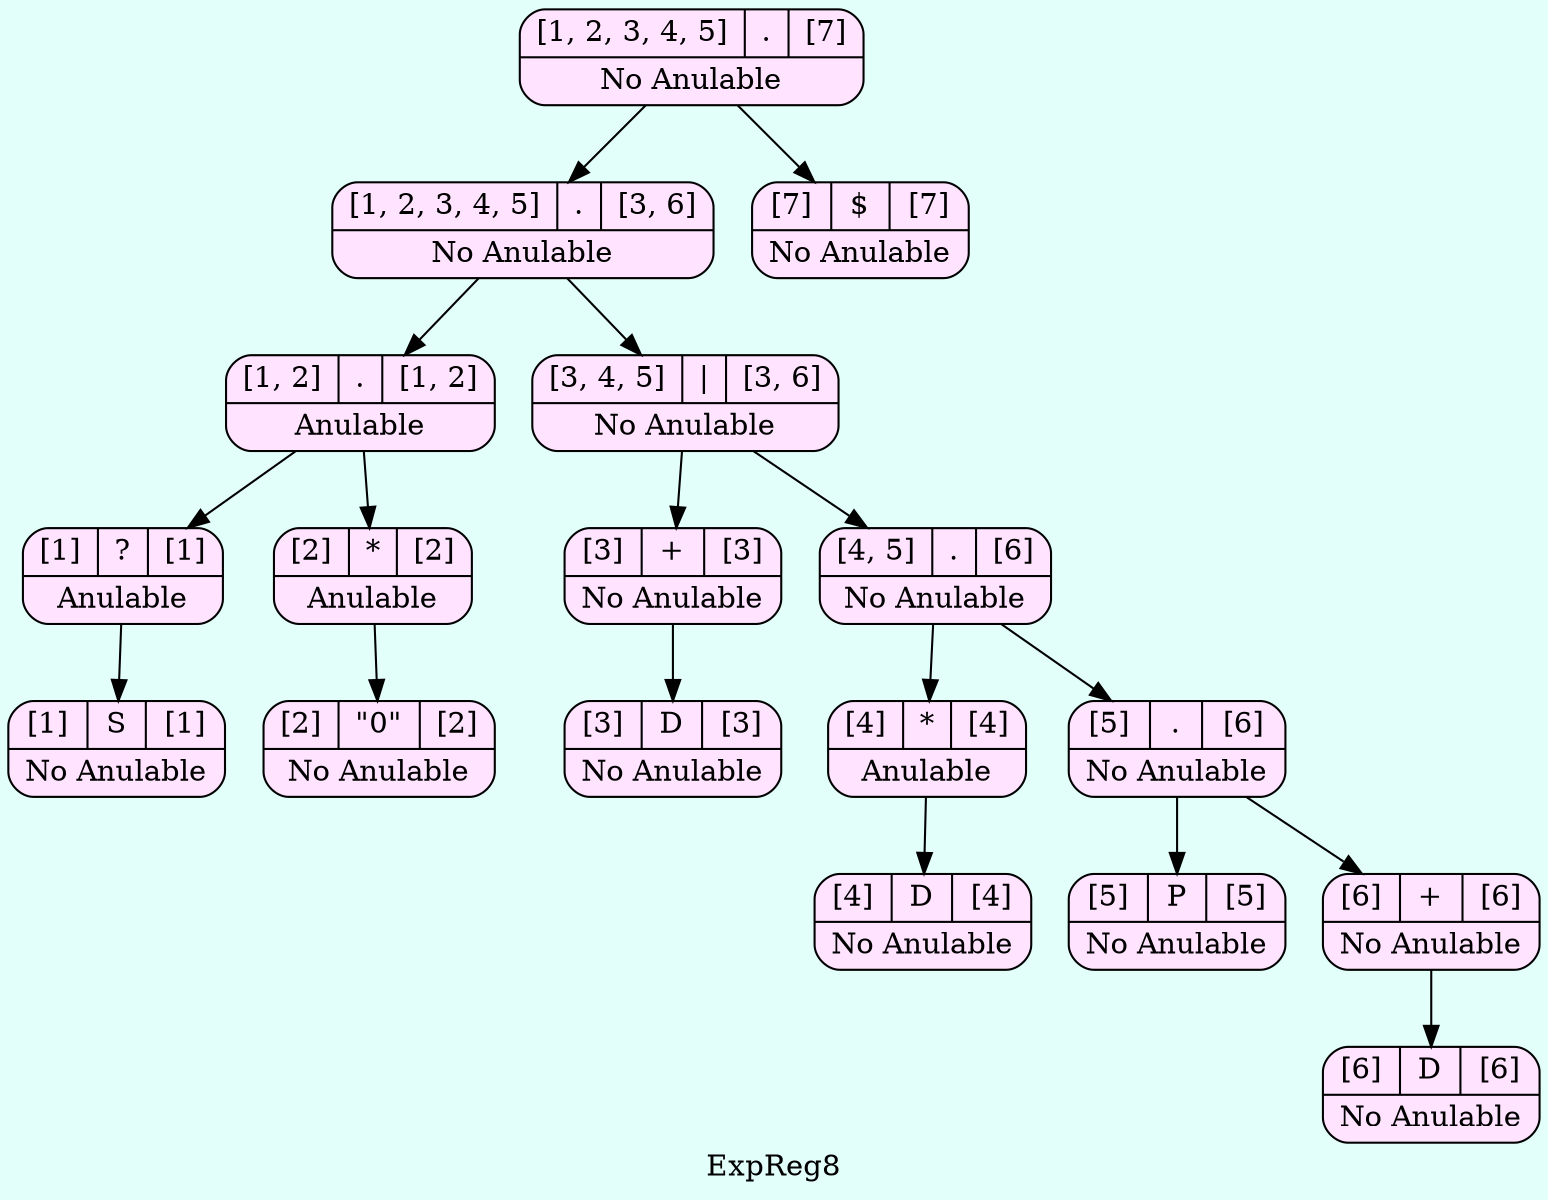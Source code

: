 digraph structs {
  bgcolor = "#E3FFFA"
   node [shape=Mrecord fillcolor="#FFE3FF" style =filled];
label ="ExpReg8"
    struct1642776194    [label="{{[1, 2, 3, 4, 5]|<here>.|[7]}|No Anulable}"];
    struct1642776194-> struct1034693969
    struct1034693969    [label="{{[1, 2, 3, 4, 5]|<here>.|[3, 6]}|No Anulable}"];
    struct1034693969-> struct484130287
    struct484130287    [label="{{[1, 2]|<here>.|[1, 2]}|Anulable}"];
    struct484130287-> struct1496352387
    struct1496352387    [label="{{[1]|<here>?|[1]}|Anulable}"];
    struct1496352387-> struct1859753457
    struct1859753457    [label="{{[1]|<here>S|[1]}|No Anulable}"];
    struct484130287-> struct843312094
    struct843312094    [label="{{[2]|<here>*|[2]}|Anulable}"];
    struct843312094-> struct1999801404
    struct1999801404    [label="{{[2]|<here>\"0\"|[2]}|No Anulable}"];
    struct1034693969-> struct711657671
    struct711657671    [label="{{[3, 4, 5]|<here>\||[3, 6]}|No Anulable}"];
    struct711657671-> struct138376806
    struct138376806    [label="{{[3]|<here>+|[3]}|No Anulable}"];
    struct138376806-> struct630153636
    struct630153636    [label="{{[3]|<here>D|[3]}|No Anulable}"];
    struct711657671-> struct1186945605
    struct1186945605    [label="{{[4, 5]|<here>.|[6]}|No Anulable}"];
    struct1186945605-> struct878727013
    struct878727013    [label="{{[4]|<here>*|[4]}|Anulable}"];
    struct878727013-> struct1201640393
    struct1201640393    [label="{{[4]|<here>D|[4]}|No Anulable}"];
    struct1186945605-> struct423839967
    struct423839967    [label="{{[5]|<here>.|[6]}|No Anulable}"];
    struct423839967-> struct630342848
    struct630342848    [label="{{[5]|<here>P|[5]}|No Anulable}"];
    struct423839967-> struct322911344
    struct322911344    [label="{{[6]|<here>+|[6]}|No Anulable}"];
    struct322911344-> struct671478789
    struct671478789    [label="{{[6]|<here>D|[6]}|No Anulable}"];
    struct1642776194-> struct730027114
    struct730027114    [label="{{[7]|<here>$|[7]}|No Anulable}"];

}